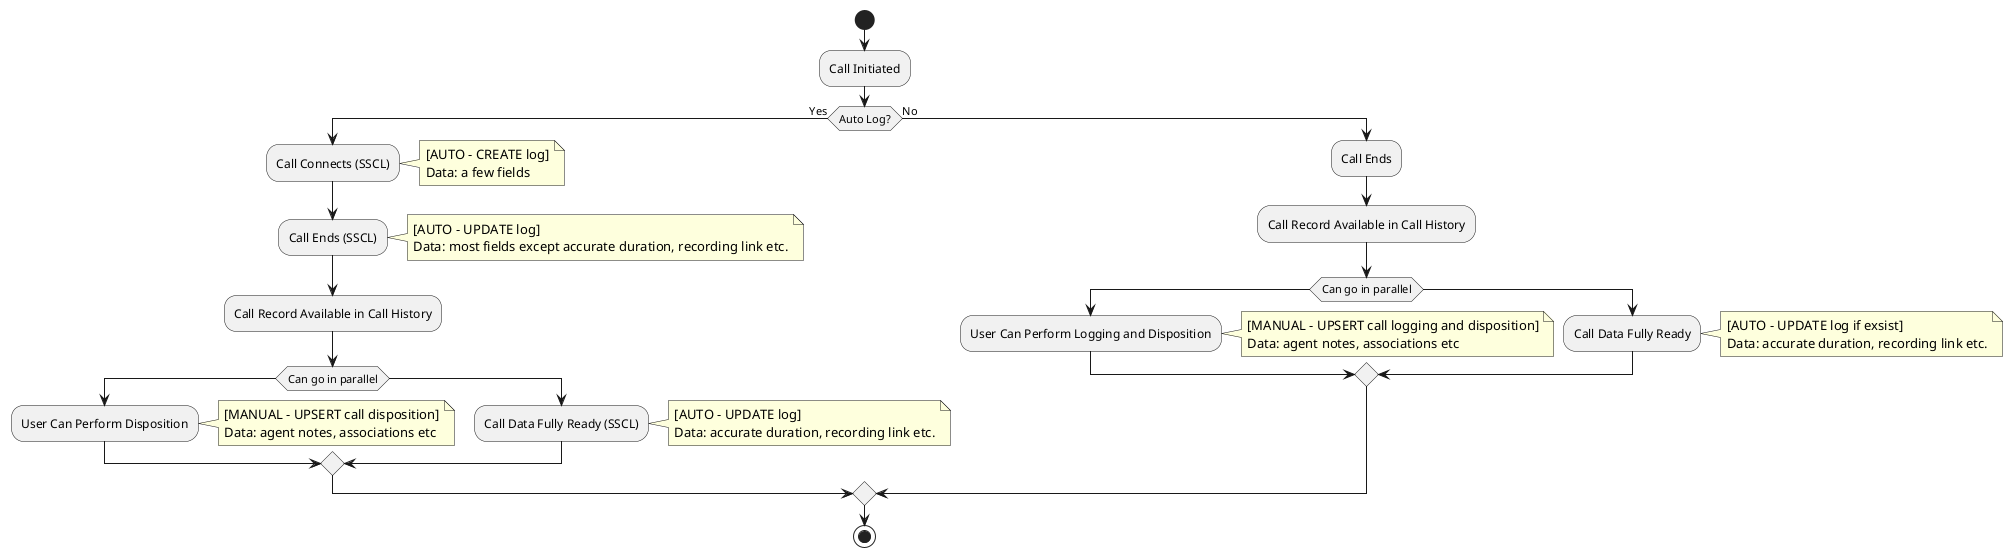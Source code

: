 @startuml
start

:Call Initiated;
if (Auto Log?) then (Yes)
  :Call Connects (SSCL);
  note right
    [AUTO - CREATE log]
    Data: a few fields
  end note

  :Call Ends (SSCL);
  note right
    [AUTO - UPDATE log]
    Data: most fields except accurate duration, recording link etc.
  end note

  :Call Record Available in Call History;

    if(Can go in parallel) then ( )
        :User Can Perform Disposition;
        note right
          [MANUAL - UPSERT call disposition]
          Data: agent notes, associations etc
        end note
    else ( )
        :Call Data Fully Ready (SSCL);
        note right
          [AUTO - UPDATE log]
          Data: accurate duration, recording link etc.
        end note
    endif


else (No)
  :Call Ends;
  :Call Record Available in Call History;
    if(Can go in parallel) then ( )
        :User Can Perform Logging and Disposition;
        note right
          [MANUAL - UPSERT call logging and disposition]
          Data: agent notes, associations etc
        end note
    else ( )
        :Call Data Fully Ready;
        note right
          [AUTO - UPDATE log if exsist]
          Data: accurate duration, recording link etc.
        end note
    endif
endif

stop
@enduml
